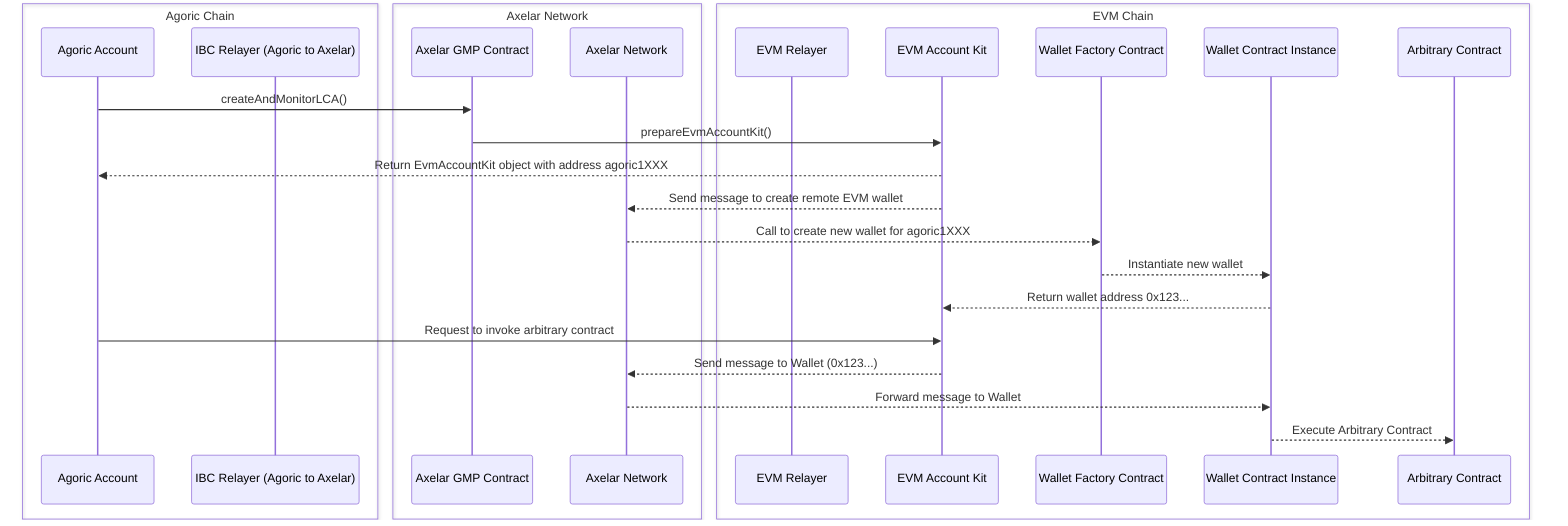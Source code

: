 %% TODO:
%% - Convert block comments like "%% Wallet creation flow" into visible `note over` annotations in the diagram.
%% - Indicate in the diagram (using style, color, or note) that the `ArbitraryContract` is just a placeholder and the actual contract is arbitrary.
%% - Clarify in the message order that `makeEvmAccountKit()` may be more accurate than `prepareEvmAccountKit()` at that point, as `prepareX()` only happens in the first crank.

%% Notation: ->> for initial message, -->> for consequences

sequenceDiagram
box Agoric Chain
participant AgoricUser as Agoric Account
participant IBCRelayer as IBC Relayer (Agoric to Axelar)
end

box Axelar Network
participant AxelarGMPContract as Axelar GMP Contract
participant Axelar as Axelar Network
end

box EVM Chain
participant EvmRelayer as EVM Relayer
participant EVMAccountKit as EVM Account Kit
participant Factory as Wallet Factory Contract
participant Wallet as Wallet Contract Instance
participant ArbitraryContract as Arbitrary Contract
end

%% Wallet creation flow
AgoricUser->>AxelarGMPContract: createAndMonitorLCA()
AxelarGMPContract->>EVMAccountKit: prepareEvmAccountKit()
EVMAccountKit-->>AgoricUser: Return EvmAccountKit object with address agoric1XXX
EVMAccountKit-->>Axelar: Send message to create remote EVM wallet
Axelar-->>Factory: Call to create new wallet for agoric1XXX
Factory-->>Wallet: Instantiate new wallet
Wallet-->>EVMAccountKit: Return wallet address 0x123...

%% Wallet user flow
AgoricUser->>EVMAccountKit: Request to invoke arbitrary contract
EVMAccountKit-->>Axelar: Send message to Wallet (0x123...)
Axelar-->>Wallet: Forward message to Wallet
Wallet-->>ArbitraryContract: Execute Arbitrary Contract